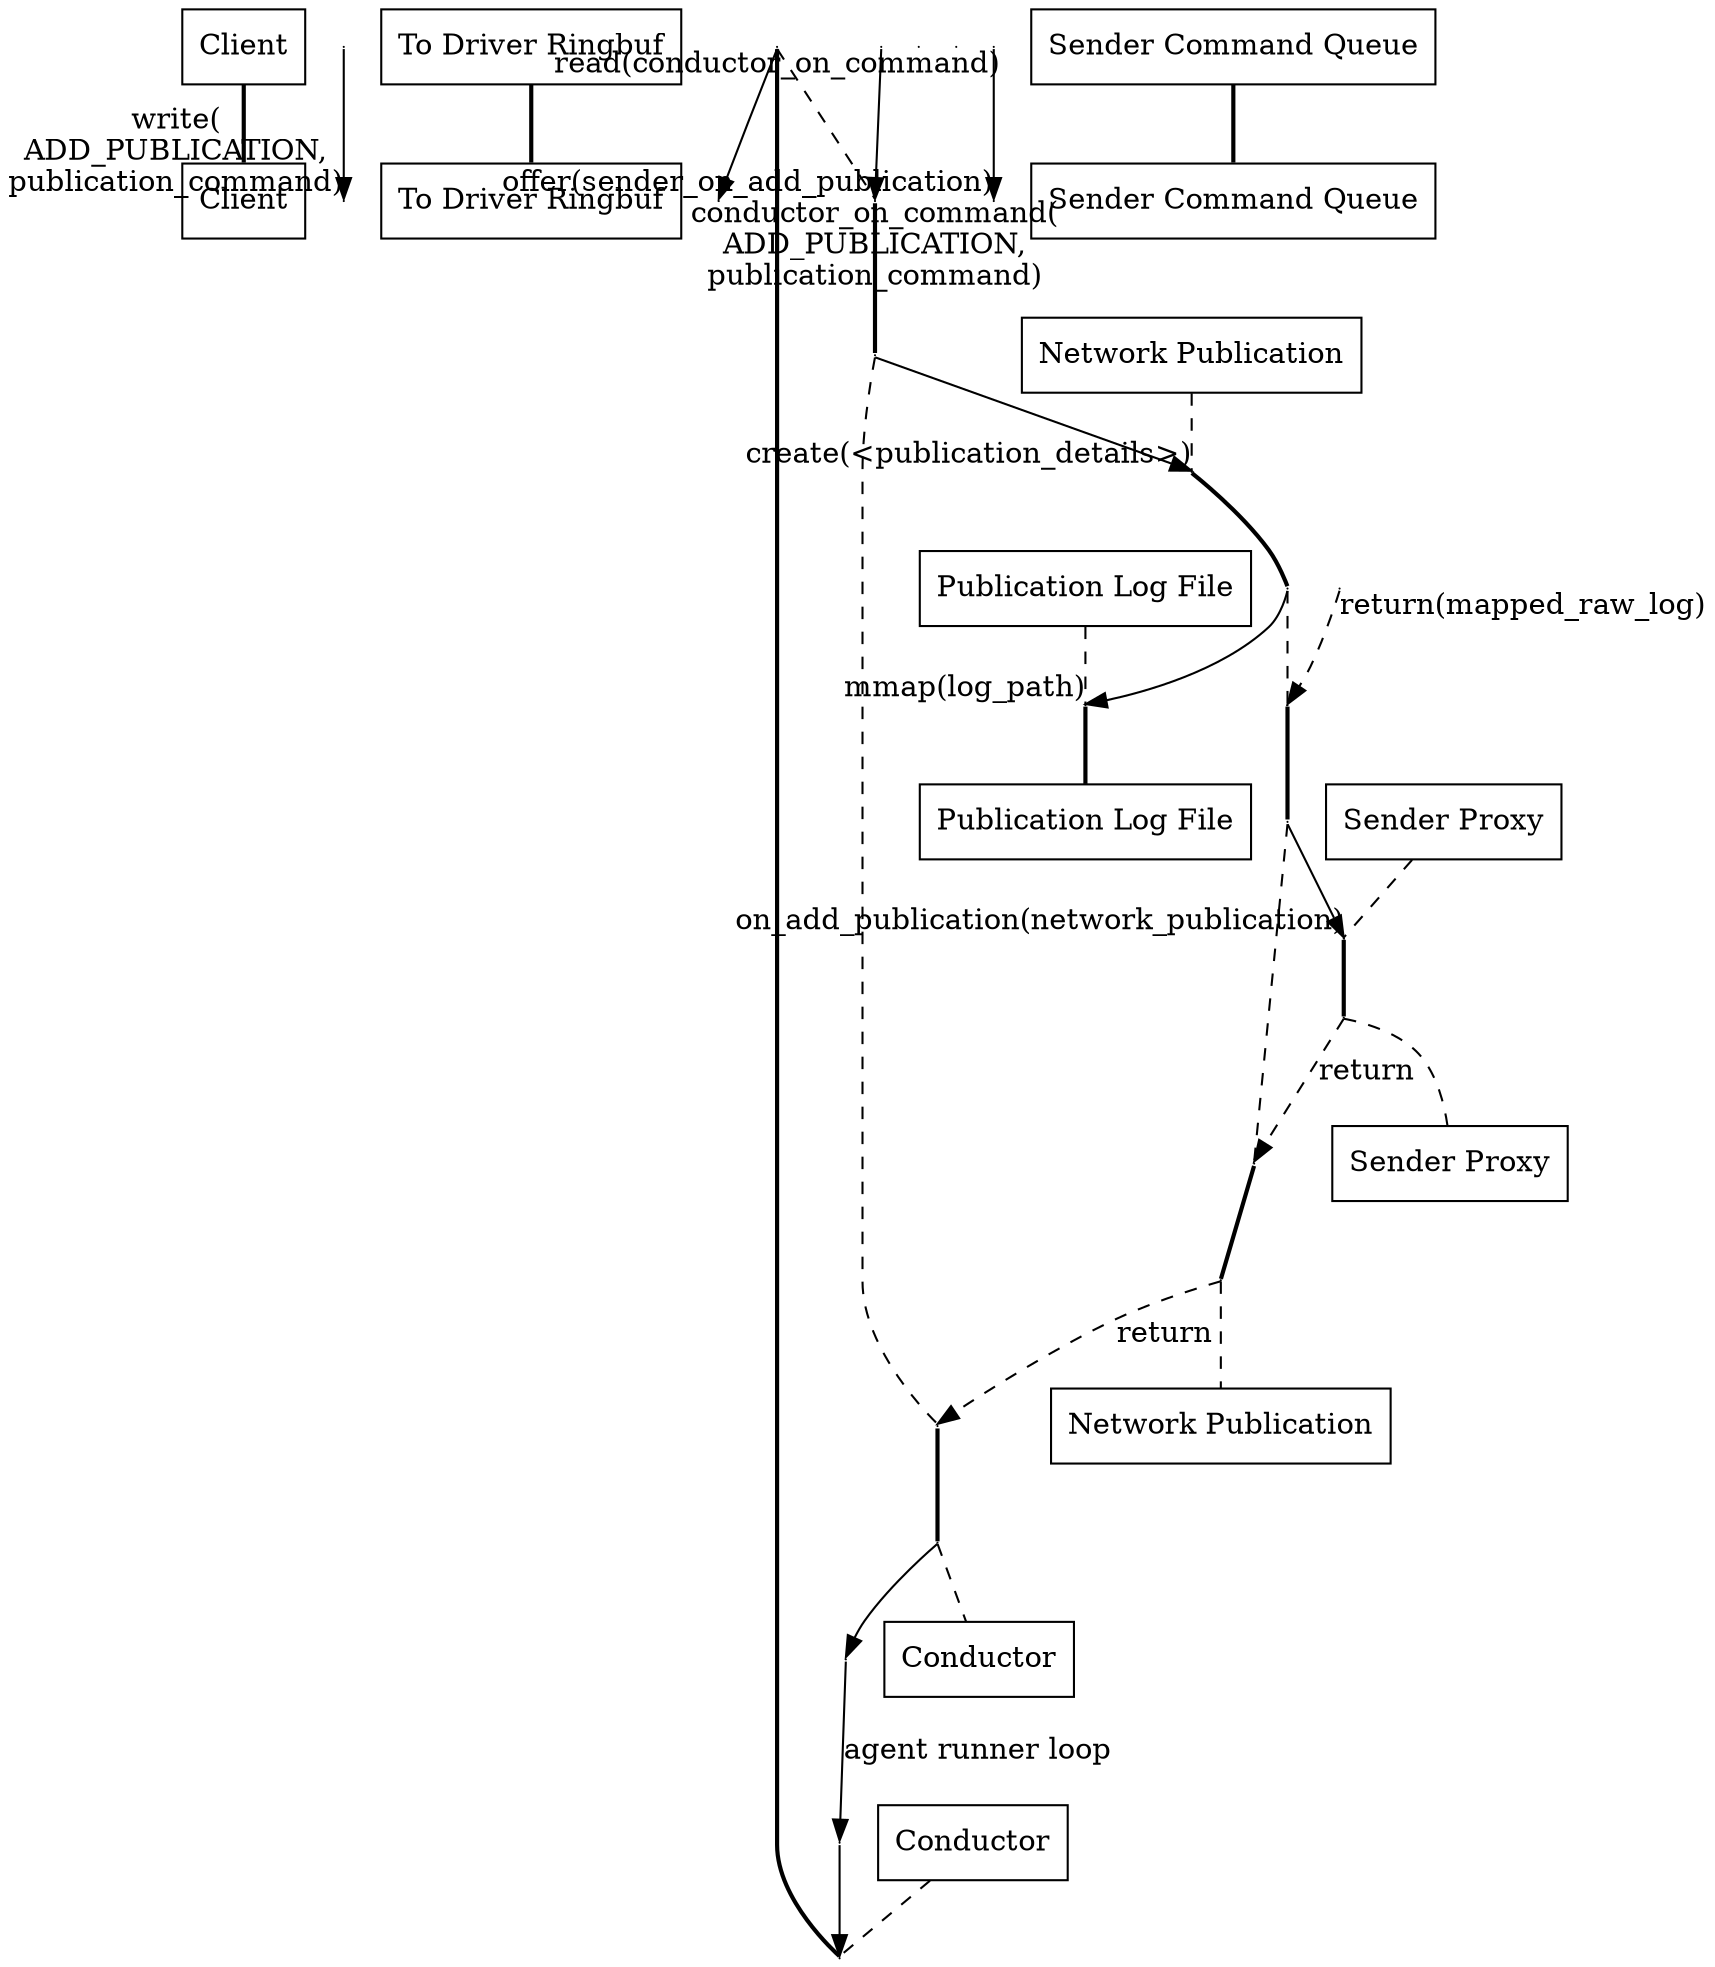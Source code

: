 digraph sequenceDiagramExample {
  client__head [ label="Client" pos="0,0!" shape="record" ];
  client__write [ pos="0,-1!" shape="point" width="0" ]
  client__foot [ label="Client" pos="0,-12!" shape="record" ];
  to_driver_ringbuf__head [ label="To Driver Ringbuf" pos="3,0!" shape="record" ];
  to_driver_ringbuf__write [ pos="3,-1!" shape="point" width="0" ]
  to_driver_ringbuf__read [ pos="3,-2!" shape="point" width="0" ]
  to_driver_ringbuf__on_command [ pos="3,-3!" shape="point" width="0" ]
  to_driver_ringbuf__foot [ label="To Driver Ringbuf" pos="3,-12!" shape="record" ];
  conductor__head [ label="Conductor" pos="6,0!" shape="record" ];
  conductor__loop_begin [ pos="6,-1!" shape="point" width="0" ];
  conductor__ret_loop_begin [ pos="6.5,-1!" shape="point" width="0" ];
  conductor__read [ pos="6,-2!" shape="point" width="0" ]
  conductor__on_command [ pos="6,-3!" shape="point" width="0" ]
  conductor__create [ pos="6,-4!" shape="point" width="0" ]
  conductor__ret_create [ pos="6,-10!" shape="point" width="0" ]
  conductor__loop_end [ pos="6,-11!" shape="point" width="0" ];
  conductor__ret_loop_end [ pos="6.5,-11!" shape="point" width="0" ];
  conductor__foot [ label="Conductor" pos="6,-12!" shape="record" ];
  network_publication__head [ label="Network Publication" pos="9,0!" shape="record" ];
  network_publication__create [ pos="9,-4!" shape="point" width="0" ]
  network_publication__mmap [ pos="9,-5!" shape="point" width="0" ]
  network_publication__ret_mmap [ pos="9,-6!" shape="point" width="0" ]
  network_publication__on_add [ pos="9,-7!" shape="point" width="0" ]
  network_publication__ret_on_add [ pos="9,-9!" shape="point" width="0" ]
  network_publication__ret_create [ pos="9,-10!" shape="point" width="0" ]
  network_publication__foot [ label="Network Publication" pos="9,-12!" shape="record" ];
  publication_log__head [ label="Publication Log File" pos="12,0!" shape="record" ];
  publication_log__mmap [ pos="12,-5!" shape="point" width="0" ]
  publication_log__ret_mmap [ pos="12,-6!" shape="point" width="0" ]
  publication_log__on_add [ pos="12,-7!" shape="point" width="0" ]
  publication_log__ret_on_add [ pos="12,-9!" shape="point" width="0" ]
  publication_log__foot [ label="Publication Log File" pos="12,-12!" shape="record" ];
  sender_proxy__head [ label="Sender Proxy" pos="15,0!" shape="record" ];
  sender_proxy__on_add [ pos="15,-7!" shape="point" width="0" ]
  sender_proxy__offer [ pos="15,-8!" shape="point" width="0" ]
  sender_proxy__ret_on_add [ pos="15,-9!" shape="point" width="0" ]
  sender_proxy__foot [ label="Sender Proxy" pos="15,-12!" shape="record" ];
  sender_command_queue__head [ label="Sender Command Queue" pos="18,0!" shape="record" ];
  sender_command_queue__offer [ pos="18,-8!" shape="point" width="0" ]
  sender_command_queue__foot [ label="Sender Command Queue" pos="18,-12!" shape="record" ];

  client__head -> client__foot [ dir="none" style="bold" ]
  to_driver_ringbuf__head -> to_driver_ringbuf__foot [ dir="none" style="bold" ]
  conductor__head -> conductor__loop_begin [ dir="none" style="dashed" ]
  conductor__loop_begin -> conductor__read [ dir="none" style="bold" ]
  conductor__read -> conductor__on_command [ dir="none" style="dashed" ]
  conductor__on_command -> conductor__create [ dir="none" style="bold" ]
  conductor__create -> conductor__ret_create [ dir="none" style="dashed" ]
  conductor__ret_create -> conductor__loop_end [ dir="none" style="bold" ]
  conductor__loop_end -> conductor__foot [ dir="none" style="dashed" ]
  network_publication__head -> network_publication__create [ dir="none" style="dashed" ]
  network_publication__create -> network_publication__mmap [ dir="none" style="bold" ]
  network_publication__mmap -> network_publication__ret_mmap [ dir="none" style="dashed" ]
  network_publication__ret_mmap -> network_publication__on_add [ dir="none" style="bold" ]
  network_publication__on_add -> network_publication__ret_on_add  [ dir="none" style="dashed" ]
  network_publication__ret_on_add -> network_publication__ret_create [ dir="none" style="bold" ]
  network_publication__ret_create -> network_publication__foot [ dir="none" style="dashed" ]
  publication_log__head -> publication_log__mmap [ dir="none" style="dashed" ]
  publication_log__mmap -> publication_log__foot [ dir="none" style="bold" ]
  sender_proxy__head -> sender_proxy__on_add [ dir="none" style="dashed" ]
  sender_proxy__on_add -> sender_proxy__ret_on_add [ dir="none" style="bold" ]
  sender_proxy__ret_on_add -> sender_proxy__foot [ dir="none" style="dashed" ]
  sender_command_queue__head -> sender_command_queue__foot [ dir="none" style="bold" ]

  client__write -> to_driver_ringbuf__write [ headlabel="write(\nADD_PUBLICATION,\npublication_command)" style="solid" ]
  conductor__read -> to_driver_ringbuf__read [ taillabel="read(conductor_on_command)" style="solid" ]
  to_driver_ringbuf__on_command -> conductor__on_command [ headlabel="conductor_on_command(\nADD_PUBLICATION,\npublication_command)" style="solid" ]
  conductor__create -> network_publication__create [ headlabel="create(<publication_details>)" style="solid" ]
  network_publication__mmap -> publication_log__mmap [ headlabel="mmap(log_path)" style="solid" ]
  publication_log__ret_mmap -> network_publication__ret_mmap [ taillabel="return(mapped_raw_log)" style="dashed" ]
  network_publication__on_add -> sender_proxy__on_add [ headlabel="on_add_publication(network_publication)" style="solid" ]
  sender_proxy__offer -> sender_command_queue__offer [ headlabel="offer(sender_on_add_publication)" style="solid" ]
  sender_proxy__ret_on_add -> network_publication__ret_on_add [ label="return" style="dashed" ]
  network_publication__ret_create -> conductor__ret_create [ label="return" style="dashed" ]
  conductor__loop_end -> conductor__ret_loop_end [ style="solid" ]
  conductor__ret_loop_end -> conductor__ret_loop_begin [ label="agent runner loop" style="solid" ]
  conductor__ret_loop_begin -> conductor__loop_begin [ style="solid" ]
}
